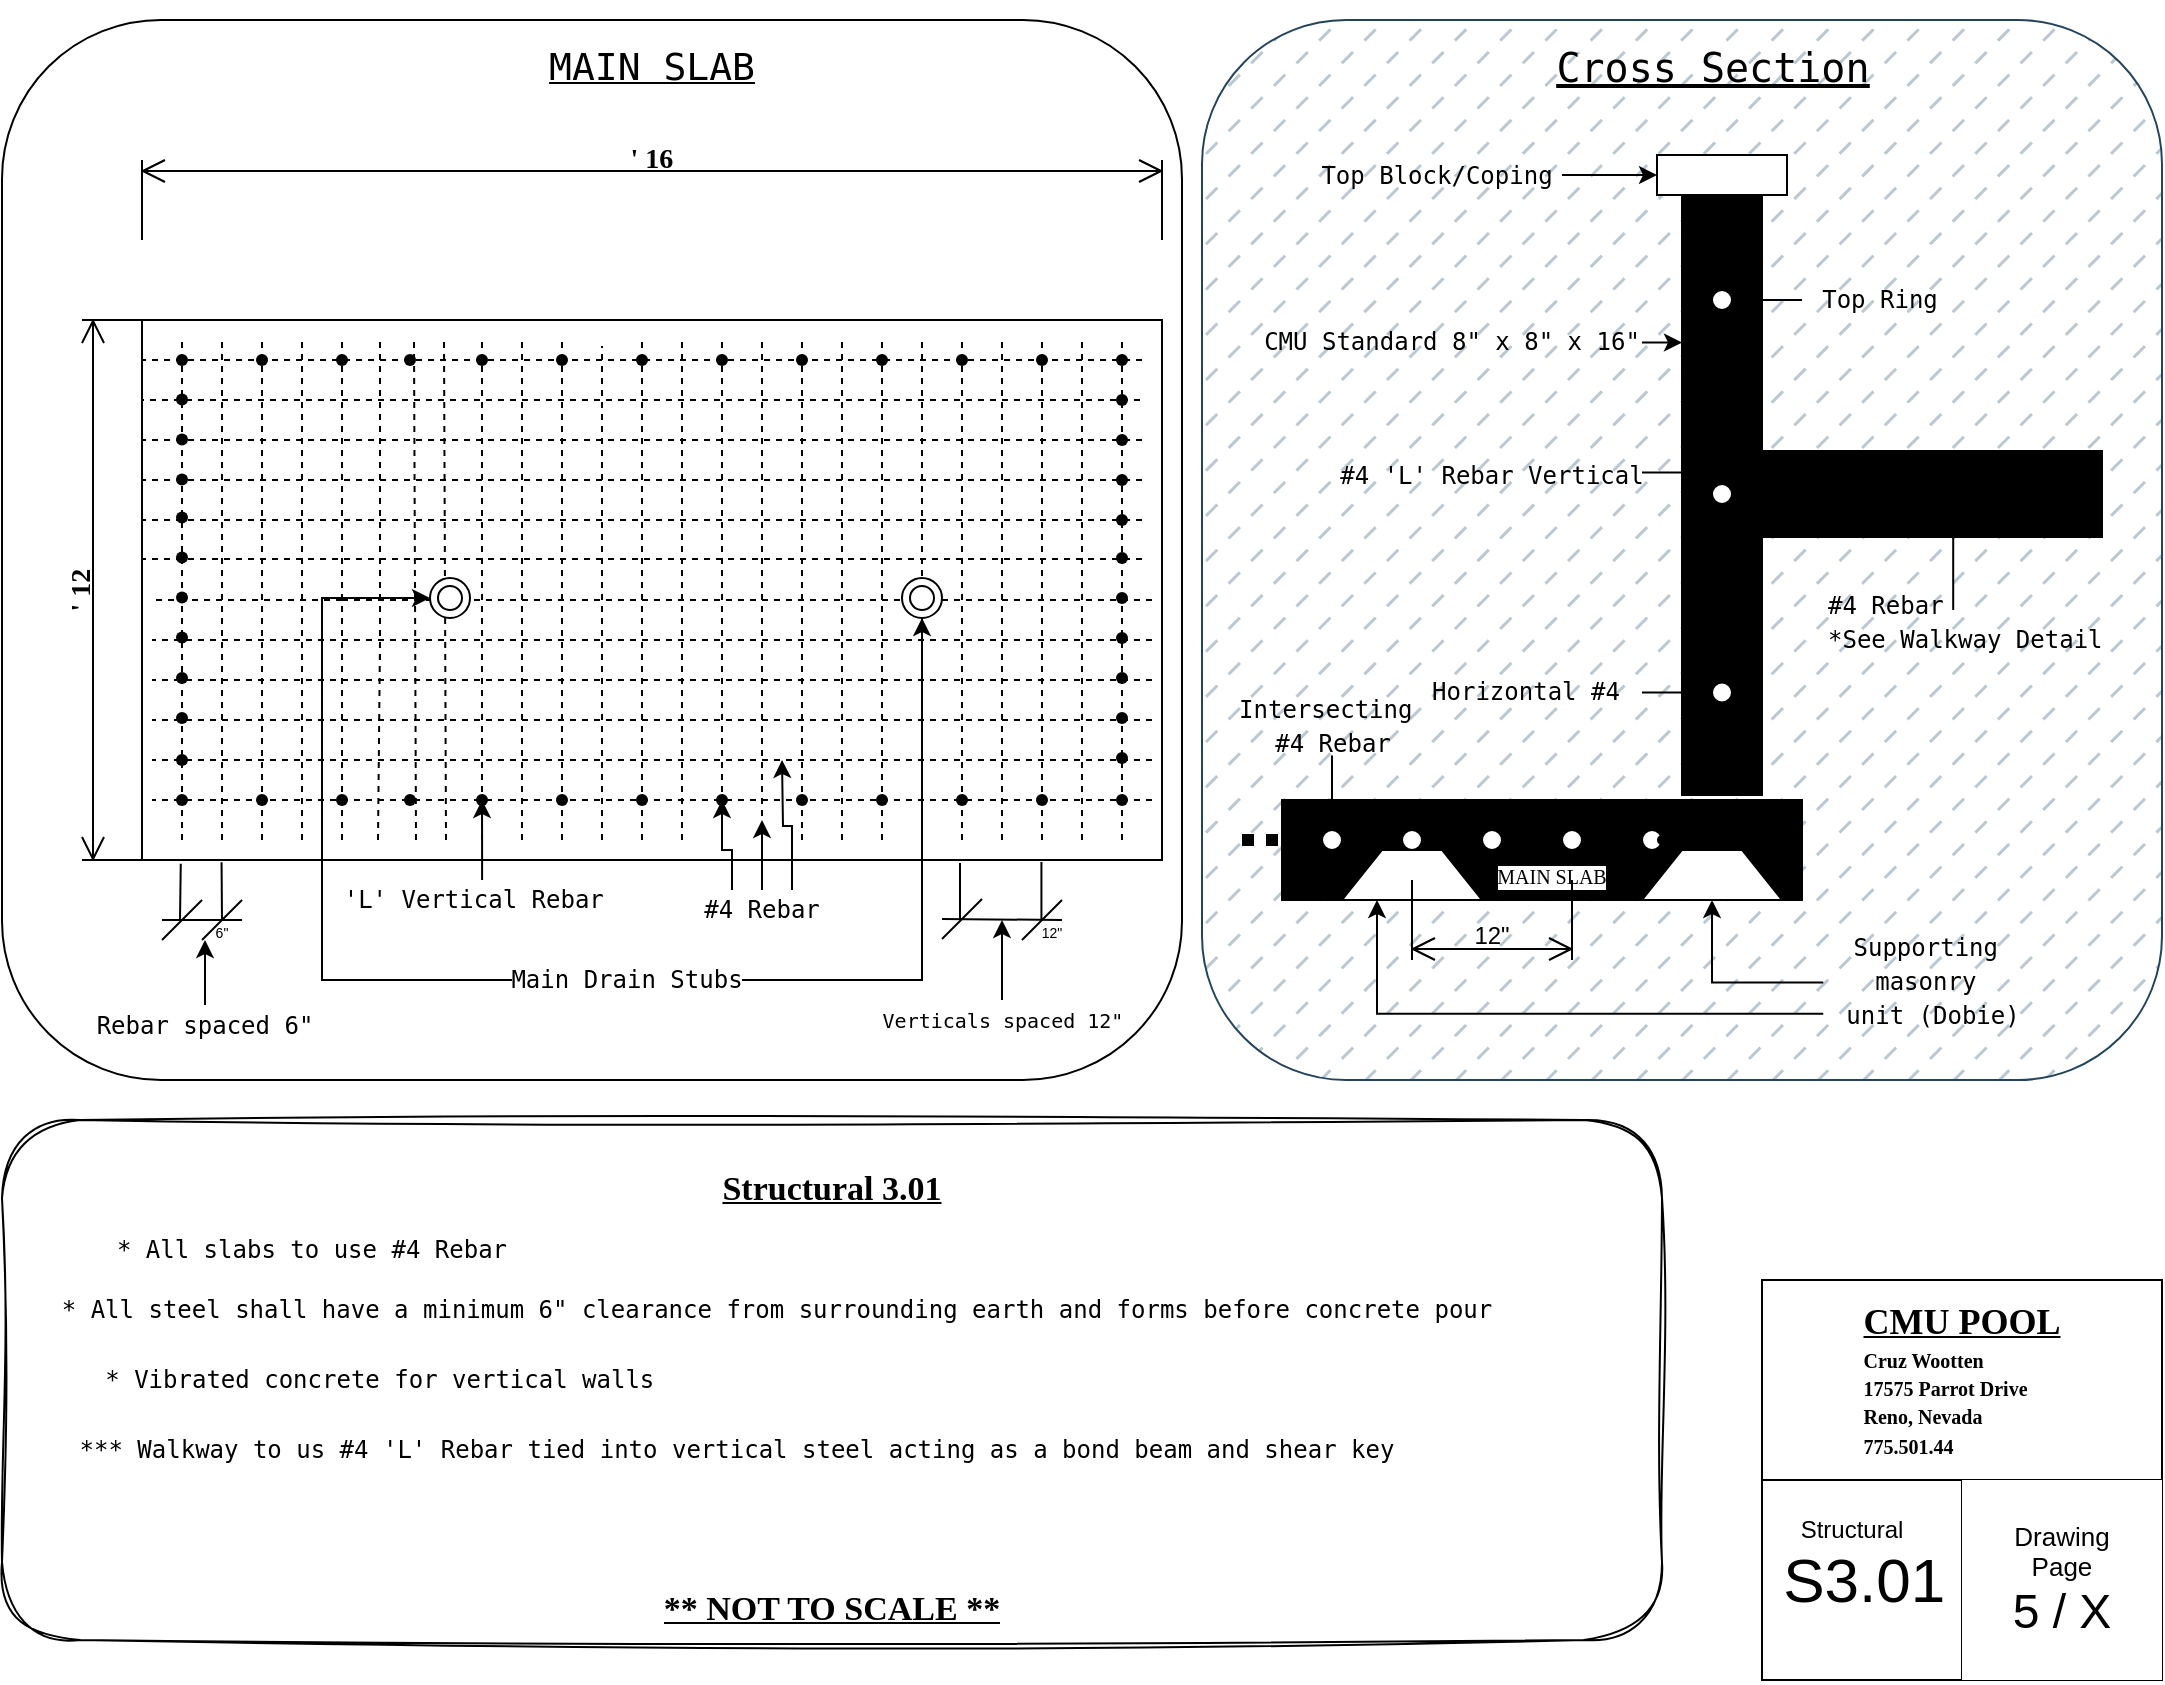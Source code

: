 <mxfile version="27.1.6">
  <diagram name="Page-1" id="yAkueWH8tclE_65RSBvn">
    <mxGraphModel dx="1505" dy="587" grid="1" gridSize="10" guides="1" tooltips="1" connect="1" arrows="1" fold="1" page="1" pageScale="1" pageWidth="1100" pageHeight="850" math="0" shadow="0">
      <root>
        <mxCell id="0" />
        <mxCell id="1" parent="0" />
        <mxCell id="US-OKdlzFDQY7FfolMQk-1" value="" style="rounded=1;whiteSpace=wrap;html=1;movable=1;resizable=1;rotatable=1;deletable=1;editable=1;locked=0;connectable=1;fillStyle=dashed;fillColor=#bac8d3;strokeColor=#23445d;" parent="1" vertex="1">
          <mxGeometry x="610" y="10" width="480" height="530" as="geometry" />
        </mxCell>
        <mxCell id="GztURZSVZ-j2a2Ba5-2v-1" value="" style="rounded=1;whiteSpace=wrap;html=1;movable=1;resizable=1;rotatable=1;deletable=1;editable=1;locked=0;connectable=1;" parent="1" vertex="1">
          <mxGeometry x="10" y="10" width="590" height="530" as="geometry" />
        </mxCell>
        <mxCell id="uHRIR_JINjC9fajswvWd-5" value="" style="rounded=1;whiteSpace=wrap;html=1;sketch=1;curveFitting=1;jiggle=2;" parent="1" vertex="1">
          <mxGeometry x="10" y="560" width="830" height="260" as="geometry" />
        </mxCell>
        <mxCell id="sH69yQ1ZhXcAEsHfrU8D-1" value="" style="rounded=0;whiteSpace=wrap;html=1;movable=1;resizable=1;rotatable=1;deletable=1;editable=1;locked=0;connectable=1;" parent="1" vertex="1">
          <mxGeometry x="80" y="160" width="510" height="270" as="geometry" />
        </mxCell>
        <mxCell id="mBHjW366EDlgSjZvG0Kb-1" value="&lt;div&gt;&lt;font face=&quot;Lucida Console&quot;&gt;Structural 3.01&lt;/font&gt;&lt;/div&gt;" style="text;html=1;align=center;verticalAlign=middle;whiteSpace=wrap;rounded=0;fontStyle=5;fontSize=17;" parent="1" vertex="1">
          <mxGeometry x="260" y="560" width="330" height="70" as="geometry" />
        </mxCell>
        <mxCell id="uHRIR_JINjC9fajswvWd-6" value="&lt;pre&gt;&lt;font style=&quot;font-size: 19px;&quot;&gt;MAIN SLAB&lt;/font&gt;&lt;/pre&gt;" style="text;html=1;align=center;verticalAlign=middle;whiteSpace=wrap;rounded=0;fontStyle=4" parent="1" vertex="1">
          <mxGeometry x="290" y="10" width="90" height="45" as="geometry" />
        </mxCell>
        <mxCell id="uHRIR_JINjC9fajswvWd-14" value="&lt;pre&gt;&lt;b style=&quot;&quot;&gt;&lt;u style=&quot;&quot;&gt;&lt;font face=&quot;Lucida Console&quot; style=&quot;font-size: 17px;&quot;&gt;** NOT TO SCALE **&lt;/font&gt;&lt;/u&gt;&lt;/b&gt;&lt;/pre&gt;" style="text;strokeColor=none;fillColor=none;align=center;verticalAlign=middle;spacingLeft=4;spacingRight=4;overflow=hidden;points=[[0,0.5],[1,0.5]];portConstraint=eastwest;rotatable=0;whiteSpace=wrap;html=1;" parent="1" vertex="1">
          <mxGeometry x="285" y="780" width="280" height="40" as="geometry" />
        </mxCell>
        <mxCell id="vKAQ_r-t-Htgs6Gfas-m-2" value="&lt;u&gt;&lt;font face=&quot;Lucida Console&quot; style=&quot;font-size: 18px;&quot;&gt;CMU POOL&lt;/font&gt;&lt;/u&gt;&lt;div style=&quot;text-align: left;&quot;&gt;&lt;span style=&quot;font-size: 10px;&quot;&gt;&lt;font face=&quot;Lucida Console&quot;&gt;Cruz Wootten&lt;/font&gt;&lt;/span&gt;&lt;/div&gt;&lt;div style=&quot;text-align: left;&quot;&gt;&lt;font face=&quot;Lucida Console&quot;&gt;&lt;span style=&quot;font-size: 10px; background-color: transparent; color: light-dark(rgb(0, 0, 0), rgb(255, 255, 255));&quot;&gt;17575 Parrot Drive&amp;nbsp;&lt;/span&gt;&lt;br&gt;&lt;span style=&quot;font-size: 10px; background-color: transparent; color: light-dark(rgb(0, 0, 0), rgb(255, 255, 255));&quot;&gt;Reno, Nevada&lt;/span&gt;&lt;/font&gt;&lt;/div&gt;&lt;div style=&quot;text-align: left;&quot;&gt;&lt;span style=&quot;background-color: transparent; color: light-dark(rgb(0, 0, 0), rgb(255, 255, 255)); font-size: 10px;&quot;&gt;&lt;font face=&quot;Lucida Console&quot;&gt;775.501.44&lt;/font&gt;&lt;/span&gt;&lt;/div&gt;" style="swimlane;whiteSpace=wrap;html=1;startSize=100;align=center;" parent="1" vertex="1">
          <mxGeometry x="890" y="640" width="200" height="200" as="geometry" />
        </mxCell>
        <mxCell id="vKAQ_r-t-Htgs6Gfas-m-3" value="&lt;font style=&quot;font-size: 31px;&quot;&gt;&amp;nbsp;S3.01&lt;/font&gt;" style="text;html=1;align=left;verticalAlign=middle;whiteSpace=wrap;rounded=0;" parent="vKAQ_r-t-Htgs6Gfas-m-2" vertex="1">
          <mxGeometry y="100" width="200" height="100" as="geometry" />
        </mxCell>
        <mxCell id="vKAQ_r-t-Htgs6Gfas-m-4" value="Structural" style="text;html=1;align=center;verticalAlign=middle;whiteSpace=wrap;rounded=0;" parent="vKAQ_r-t-Htgs6Gfas-m-2" vertex="1">
          <mxGeometry x="10" y="110" width="70" height="30" as="geometry" />
        </mxCell>
        <mxCell id="vKAQ_r-t-Htgs6Gfas-m-5" value="" style="endArrow=none;html=1;rounded=0;exitX=0.5;exitY=1;exitDx=0;exitDy=0;" parent="vKAQ_r-t-Htgs6Gfas-m-2" source="vKAQ_r-t-Htgs6Gfas-m-3" edge="1">
          <mxGeometry width="50" height="50" relative="1" as="geometry">
            <mxPoint x="50" y="150" as="sourcePoint" />
            <mxPoint x="100" y="100" as="targetPoint" />
          </mxGeometry>
        </mxCell>
        <mxCell id="vKAQ_r-t-Htgs6Gfas-m-6" value="&lt;div&gt;&lt;font style=&quot;font-size: 13px;&quot;&gt;Drawing&lt;/font&gt;&lt;/div&gt;&lt;div&gt;&lt;font style=&quot;font-size: 13px;&quot;&gt;Page&lt;/font&gt;&lt;/div&gt;&lt;div&gt;&lt;span style=&quot;font-size: 24px; background-color: transparent; color: light-dark(rgb(0, 0, 0), rgb(255, 255, 255));&quot;&gt;5 / X&lt;/span&gt;&lt;/div&gt;" style="text;html=1;align=center;verticalAlign=middle;whiteSpace=wrap;rounded=0;fillColor=default;" parent="1" vertex="1">
          <mxGeometry x="990" y="740" width="100" height="100" as="geometry" />
        </mxCell>
        <mxCell id="vKAQ_r-t-Htgs6Gfas-m-18" value="&lt;pre&gt;* All slabs to use #4 Rebar&lt;/pre&gt;" style="text;html=1;align=center;verticalAlign=middle;whiteSpace=wrap;rounded=0;strokeColor=none;" parent="1" vertex="1">
          <mxGeometry x="45" y="610" width="240" height="30" as="geometry" />
        </mxCell>
        <mxCell id="LL6v63Wx8klDNPUl_Ktk-3" value="" style="endArrow=none;dashed=1;html=1;rounded=0;movable=0;resizable=0;rotatable=0;deletable=0;editable=0;locked=1;connectable=0;" parent="1" edge="1">
          <mxGeometry width="50" height="50" relative="1" as="geometry">
            <mxPoint x="100" y="420" as="sourcePoint" />
            <mxPoint x="100" y="170" as="targetPoint" />
          </mxGeometry>
        </mxCell>
        <mxCell id="LL6v63Wx8klDNPUl_Ktk-4" value="" style="endArrow=none;dashed=1;html=1;rounded=0;movable=0;resizable=0;rotatable=0;deletable=0;editable=0;locked=1;connectable=0;" parent="1" edge="1">
          <mxGeometry width="50" height="50" relative="1" as="geometry">
            <mxPoint x="120" y="420" as="sourcePoint" />
            <mxPoint x="120" y="170" as="targetPoint" />
          </mxGeometry>
        </mxCell>
        <mxCell id="LL6v63Wx8klDNPUl_Ktk-5" value="" style="endArrow=none;dashed=1;html=1;rounded=0;movable=0;resizable=0;rotatable=0;deletable=0;editable=0;locked=1;connectable=0;" parent="1" edge="1">
          <mxGeometry width="50" height="50" relative="1" as="geometry">
            <mxPoint x="180" y="420" as="sourcePoint" />
            <mxPoint x="180" y="170" as="targetPoint" />
          </mxGeometry>
        </mxCell>
        <mxCell id="LL6v63Wx8klDNPUl_Ktk-6" value="" style="endArrow=none;dashed=1;html=1;rounded=0;movable=0;resizable=0;rotatable=0;deletable=0;editable=0;locked=1;connectable=0;" parent="1" edge="1">
          <mxGeometry width="50" height="50" relative="1" as="geometry">
            <mxPoint x="160" y="420" as="sourcePoint" />
            <mxPoint x="160" y="170" as="targetPoint" />
          </mxGeometry>
        </mxCell>
        <mxCell id="LL6v63Wx8klDNPUl_Ktk-7" value="" style="endArrow=none;dashed=1;html=1;rounded=0;movable=0;resizable=0;rotatable=0;deletable=0;editable=0;locked=1;connectable=0;" parent="1" edge="1">
          <mxGeometry width="50" height="50" relative="1" as="geometry">
            <mxPoint x="140" y="420" as="sourcePoint" />
            <mxPoint x="140" y="170" as="targetPoint" />
          </mxGeometry>
        </mxCell>
        <mxCell id="LL6v63Wx8klDNPUl_Ktk-8" value="" style="endArrow=none;dashed=1;html=1;rounded=0;movable=0;resizable=0;rotatable=0;deletable=0;editable=0;locked=1;connectable=0;" parent="1" edge="1">
          <mxGeometry width="50" height="50" relative="1" as="geometry">
            <mxPoint x="232" y="420" as="sourcePoint" />
            <mxPoint x="231" y="170" as="targetPoint" />
          </mxGeometry>
        </mxCell>
        <mxCell id="LL6v63Wx8klDNPUl_Ktk-9" value="" style="endArrow=none;dashed=1;html=1;rounded=0;movable=1;spacingLeft=0;sourcePerimeterSpacing=-8;resizable=1;rotatable=1;deletable=1;editable=1;locked=0;connectable=1;" parent="1" edge="1">
          <mxGeometry width="50" height="50" relative="1" as="geometry">
            <mxPoint x="217" y="420" as="sourcePoint" />
            <mxPoint x="216" y="170" as="targetPoint" />
          </mxGeometry>
        </mxCell>
        <mxCell id="LL6v63Wx8klDNPUl_Ktk-10" value="" style="endArrow=none;dashed=1;html=1;rounded=0;movable=0;resizable=0;rotatable=0;deletable=0;editable=0;locked=1;connectable=0;" parent="1" edge="1">
          <mxGeometry width="50" height="50" relative="1" as="geometry">
            <mxPoint x="199" y="330" as="sourcePoint" />
            <mxPoint x="199" y="170" as="targetPoint" />
          </mxGeometry>
        </mxCell>
        <mxCell id="LL6v63Wx8klDNPUl_Ktk-11" value="" style="endArrow=none;dashed=1;html=1;rounded=0;movable=0;resizable=0;rotatable=0;deletable=0;editable=0;locked=1;connectable=0;" parent="1" edge="1">
          <mxGeometry width="50" height="50" relative="1" as="geometry">
            <mxPoint x="290" y="420" as="sourcePoint" />
            <mxPoint x="290" y="170" as="targetPoint" />
          </mxGeometry>
        </mxCell>
        <mxCell id="LL6v63Wx8klDNPUl_Ktk-12" value="" style="endArrow=none;dashed=1;html=1;rounded=0;movable=0;resizable=0;rotatable=0;deletable=0;editable=0;locked=1;connectable=0;" parent="1" edge="1">
          <mxGeometry width="50" height="50" relative="1" as="geometry">
            <mxPoint x="270" y="420" as="sourcePoint" />
            <mxPoint x="270" y="170" as="targetPoint" />
          </mxGeometry>
        </mxCell>
        <mxCell id="LL6v63Wx8klDNPUl_Ktk-13" value="" style="endArrow=none;dashed=1;html=1;rounded=0;movable=0;resizable=0;rotatable=0;deletable=0;editable=0;locked=1;connectable=0;" parent="1" edge="1">
          <mxGeometry width="50" height="50" relative="1" as="geometry">
            <mxPoint x="250" y="420" as="sourcePoint" />
            <mxPoint x="250" y="170" as="targetPoint" />
          </mxGeometry>
        </mxCell>
        <mxCell id="LL6v63Wx8klDNPUl_Ktk-14" value="" style="endArrow=none;dashed=1;html=1;rounded=0;movable=0;resizable=0;rotatable=0;deletable=0;editable=0;locked=1;connectable=0;" parent="1" edge="1">
          <mxGeometry width="50" height="50" relative="1" as="geometry">
            <mxPoint x="350" y="420" as="sourcePoint" />
            <mxPoint x="350" y="170" as="targetPoint" />
          </mxGeometry>
        </mxCell>
        <mxCell id="LL6v63Wx8klDNPUl_Ktk-15" value="" style="endArrow=none;dashed=1;html=1;rounded=0;movable=0;resizable=0;rotatable=0;deletable=0;editable=0;locked=1;connectable=0;" parent="1" edge="1">
          <mxGeometry width="50" height="50" relative="1" as="geometry">
            <mxPoint x="330" y="420" as="sourcePoint" />
            <mxPoint x="330" y="170" as="targetPoint" />
          </mxGeometry>
        </mxCell>
        <mxCell id="LL6v63Wx8klDNPUl_Ktk-16" value="" style="endArrow=none;dashed=1;html=1;rounded=0;movable=0;sourcePerimeterSpacing=10;targetPerimeterSpacing=4;resizable=0;rotatable=0;deletable=0;editable=0;locked=1;connectable=0;" parent="1" edge="1">
          <mxGeometry width="50" height="50" relative="1" as="geometry">
            <mxPoint x="310" y="420" as="sourcePoint" />
            <mxPoint x="310" y="173" as="targetPoint" />
          </mxGeometry>
        </mxCell>
        <mxCell id="LL6v63Wx8klDNPUl_Ktk-17" value="" style="endArrow=none;dashed=1;html=1;rounded=0;movable=0;resizable=0;rotatable=0;deletable=0;editable=0;locked=1;connectable=0;" parent="1" edge="1">
          <mxGeometry width="50" height="50" relative="1" as="geometry">
            <mxPoint x="410" y="420" as="sourcePoint" />
            <mxPoint x="410" y="170" as="targetPoint" />
          </mxGeometry>
        </mxCell>
        <mxCell id="LL6v63Wx8klDNPUl_Ktk-18" value="" style="endArrow=none;dashed=1;html=1;rounded=0;movable=0;resizable=0;rotatable=0;deletable=0;editable=0;locked=1;connectable=0;" parent="1" edge="1">
          <mxGeometry width="50" height="50" relative="1" as="geometry">
            <mxPoint x="390" y="420" as="sourcePoint" />
            <mxPoint x="390" y="170" as="targetPoint" />
          </mxGeometry>
        </mxCell>
        <mxCell id="LL6v63Wx8klDNPUl_Ktk-19" value="" style="endArrow=none;dashed=1;html=1;rounded=0;movable=0;resizable=0;rotatable=0;deletable=0;editable=0;locked=1;connectable=0;" parent="1" edge="1">
          <mxGeometry width="50" height="50" relative="1" as="geometry">
            <mxPoint x="370" y="420" as="sourcePoint" />
            <mxPoint x="370" y="170" as="targetPoint" />
          </mxGeometry>
        </mxCell>
        <mxCell id="LL6v63Wx8klDNPUl_Ktk-20" value="" style="endArrow=none;dashed=1;html=1;rounded=0;movable=0;resizable=0;rotatable=0;deletable=0;editable=0;locked=1;connectable=0;" parent="1" edge="1">
          <mxGeometry width="50" height="50" relative="1" as="geometry">
            <mxPoint x="470" y="420" as="sourcePoint" />
            <mxPoint x="470" y="170" as="targetPoint" />
          </mxGeometry>
        </mxCell>
        <mxCell id="LL6v63Wx8klDNPUl_Ktk-21" value="" style="endArrow=none;dashed=1;html=1;rounded=0;movable=0;resizable=0;rotatable=0;deletable=0;editable=0;locked=1;connectable=0;" parent="1" edge="1">
          <mxGeometry width="50" height="50" relative="1" as="geometry">
            <mxPoint x="450" y="420" as="sourcePoint" />
            <mxPoint x="450" y="170" as="targetPoint" />
          </mxGeometry>
        </mxCell>
        <mxCell id="LL6v63Wx8klDNPUl_Ktk-22" value="" style="endArrow=none;dashed=1;html=1;rounded=0;movable=0;resizable=0;rotatable=0;deletable=0;editable=0;locked=1;connectable=0;" parent="1" edge="1">
          <mxGeometry width="50" height="50" relative="1" as="geometry">
            <mxPoint x="430" y="420" as="sourcePoint" />
            <mxPoint x="430" y="170" as="targetPoint" />
          </mxGeometry>
        </mxCell>
        <mxCell id="LL6v63Wx8klDNPUl_Ktk-23" value="" style="endArrow=none;dashed=1;html=1;rounded=0;movable=0;resizable=0;rotatable=0;deletable=0;editable=0;locked=1;connectable=0;" parent="1" edge="1">
          <mxGeometry width="50" height="50" relative="1" as="geometry">
            <mxPoint x="530" y="420" as="sourcePoint" />
            <mxPoint x="530" y="170" as="targetPoint" />
          </mxGeometry>
        </mxCell>
        <mxCell id="LL6v63Wx8klDNPUl_Ktk-24" value="" style="endArrow=none;dashed=1;html=1;rounded=0;movable=0;resizable=0;rotatable=0;deletable=0;editable=0;locked=1;connectable=0;" parent="1" edge="1">
          <mxGeometry width="50" height="50" relative="1" as="geometry">
            <mxPoint x="510" y="420" as="sourcePoint" />
            <mxPoint x="510" y="170" as="targetPoint" />
          </mxGeometry>
        </mxCell>
        <mxCell id="LL6v63Wx8klDNPUl_Ktk-25" value="" style="endArrow=none;dashed=1;html=1;rounded=0;movable=0;resizable=0;rotatable=0;deletable=0;editable=0;locked=1;connectable=0;" parent="1" edge="1">
          <mxGeometry width="50" height="50" relative="1" as="geometry">
            <mxPoint x="490" y="420" as="sourcePoint" />
            <mxPoint x="490" y="170" as="targetPoint" />
          </mxGeometry>
        </mxCell>
        <mxCell id="LL6v63Wx8klDNPUl_Ktk-27" value="" style="endArrow=none;dashed=1;html=1;rounded=0;movable=0;resizable=0;rotatable=0;deletable=0;editable=0;locked=1;connectable=0;" parent="1" edge="1">
          <mxGeometry width="50" height="50" relative="1" as="geometry">
            <mxPoint x="570" y="420" as="sourcePoint" />
            <mxPoint x="570" y="170" as="targetPoint" />
          </mxGeometry>
        </mxCell>
        <mxCell id="LL6v63Wx8klDNPUl_Ktk-28" value="" style="endArrow=none;dashed=1;html=1;rounded=0;movable=0;resizable=0;rotatable=0;deletable=0;editable=0;locked=1;connectable=0;" parent="1" edge="1">
          <mxGeometry width="50" height="50" relative="1" as="geometry">
            <mxPoint x="550" y="420" as="sourcePoint" />
            <mxPoint x="550" y="170" as="targetPoint" />
          </mxGeometry>
        </mxCell>
        <mxCell id="LL6v63Wx8klDNPUl_Ktk-29" value="" style="endArrow=none;dashed=1;html=1;rounded=0;movable=0;resizable=0;rotatable=0;deletable=0;editable=0;locked=1;connectable=0;" parent="1" edge="1">
          <mxGeometry width="50" height="50" relative="1" as="geometry">
            <mxPoint x="585" y="400" as="sourcePoint" />
            <mxPoint x="85" y="400" as="targetPoint" />
          </mxGeometry>
        </mxCell>
        <mxCell id="LL6v63Wx8klDNPUl_Ktk-31" value="" style="endArrow=none;dashed=1;html=1;rounded=0;movable=0;resizable=0;rotatable=0;deletable=0;editable=0;locked=1;connectable=0;" parent="1" edge="1">
          <mxGeometry width="50" height="50" relative="1" as="geometry">
            <mxPoint x="585" y="380" as="sourcePoint" />
            <mxPoint x="85" y="380" as="targetPoint" />
          </mxGeometry>
        </mxCell>
        <mxCell id="LL6v63Wx8klDNPUl_Ktk-32" value="" style="endArrow=none;dashed=1;html=1;rounded=0;movable=0;resizable=0;rotatable=0;deletable=0;editable=0;locked=1;connectable=0;" parent="1" edge="1">
          <mxGeometry width="50" height="50" relative="1" as="geometry">
            <mxPoint x="585" y="360" as="sourcePoint" />
            <mxPoint x="85" y="360" as="targetPoint" />
          </mxGeometry>
        </mxCell>
        <mxCell id="LL6v63Wx8klDNPUl_Ktk-33" value="" style="endArrow=none;dashed=1;html=1;rounded=0;movable=0;resizable=0;rotatable=0;deletable=0;editable=0;locked=1;connectable=0;" parent="1" edge="1">
          <mxGeometry width="50" height="50" relative="1" as="geometry">
            <mxPoint x="585" y="340" as="sourcePoint" />
            <mxPoint x="85" y="340" as="targetPoint" />
          </mxGeometry>
        </mxCell>
        <mxCell id="LL6v63Wx8klDNPUl_Ktk-34" value="" style="endArrow=none;dashed=1;html=1;rounded=0;movable=0;resizable=0;rotatable=0;deletable=0;editable=0;locked=1;connectable=0;" parent="1" edge="1">
          <mxGeometry width="50" height="50" relative="1" as="geometry">
            <mxPoint x="585" y="320" as="sourcePoint" />
            <mxPoint x="85" y="320" as="targetPoint" />
          </mxGeometry>
        </mxCell>
        <mxCell id="LL6v63Wx8klDNPUl_Ktk-35" value="" style="endArrow=none;dashed=1;html=1;rounded=0;movable=0;resizable=0;rotatable=0;deletable=0;editable=0;locked=1;connectable=0;" parent="1" edge="1">
          <mxGeometry width="50" height="50" relative="1" as="geometry">
            <mxPoint x="180" y="300" as="sourcePoint" />
            <mxPoint x="85" y="300" as="targetPoint" />
          </mxGeometry>
        </mxCell>
        <mxCell id="LL6v63Wx8klDNPUl_Ktk-36" value="" style="endArrow=none;dashed=1;html=1;rounded=0;movable=0;resizable=0;rotatable=0;deletable=0;editable=0;locked=1;connectable=0;" parent="1" edge="1">
          <mxGeometry width="50" height="50" relative="1" as="geometry">
            <mxPoint x="580" y="279.5" as="sourcePoint" />
            <mxPoint x="80" y="279.5" as="targetPoint" />
          </mxGeometry>
        </mxCell>
        <mxCell id="LL6v63Wx8klDNPUl_Ktk-37" value="" style="endArrow=none;dashed=1;html=1;rounded=0;movable=1;resizable=1;rotatable=1;deletable=1;editable=1;locked=0;connectable=1;" parent="1" edge="1">
          <mxGeometry width="50" height="50" relative="1" as="geometry">
            <mxPoint x="580" y="260" as="sourcePoint" />
            <mxPoint x="80" y="260" as="targetPoint" />
          </mxGeometry>
        </mxCell>
        <mxCell id="LL6v63Wx8klDNPUl_Ktk-38" value="" style="endArrow=none;dashed=1;html=1;rounded=0;movable=0;resizable=0;rotatable=0;deletable=0;editable=0;locked=1;connectable=0;" parent="1" edge="1">
          <mxGeometry width="50" height="50" relative="1" as="geometry">
            <mxPoint x="580" y="240" as="sourcePoint" />
            <mxPoint x="80" y="240" as="targetPoint" />
          </mxGeometry>
        </mxCell>
        <mxCell id="LL6v63Wx8klDNPUl_Ktk-39" value="" style="endArrow=none;dashed=1;html=1;rounded=0;movable=0;resizable=0;rotatable=0;deletable=0;editable=0;locked=1;connectable=0;" parent="1" edge="1">
          <mxGeometry width="50" height="50" relative="1" as="geometry">
            <mxPoint x="580" y="220" as="sourcePoint" />
            <mxPoint x="80" y="220" as="targetPoint" />
          </mxGeometry>
        </mxCell>
        <mxCell id="LL6v63Wx8klDNPUl_Ktk-40" value="" style="endArrow=none;dashed=1;html=1;rounded=0;movable=1;resizable=1;rotatable=1;deletable=1;editable=1;locked=0;connectable=1;" parent="1" edge="1">
          <mxGeometry width="50" height="50" relative="1" as="geometry">
            <mxPoint x="579" y="200" as="sourcePoint" />
            <mxPoint x="80" y="200" as="targetPoint" />
          </mxGeometry>
        </mxCell>
        <mxCell id="LL6v63Wx8klDNPUl_Ktk-41" value="" style="endArrow=none;dashed=1;html=1;rounded=0;movable=0;resizable=0;rotatable=0;deletable=0;editable=0;locked=1;connectable=0;" parent="1" edge="1">
          <mxGeometry width="50" height="50" relative="1" as="geometry">
            <mxPoint x="580" y="180" as="sourcePoint" />
            <mxPoint x="80" y="180" as="targetPoint" />
          </mxGeometry>
        </mxCell>
        <mxCell id="LL6v63Wx8klDNPUl_Ktk-43" value="" style="endArrow=none;dashed=1;html=1;rounded=0;movable=0;resizable=0;rotatable=0;deletable=0;editable=0;locked=1;connectable=0;" parent="1" edge="1">
          <mxGeometry width="50" height="50" relative="1" as="geometry">
            <mxPoint x="198" y="420" as="sourcePoint" />
            <mxPoint x="199" y="320" as="targetPoint" />
          </mxGeometry>
        </mxCell>
        <mxCell id="LL6v63Wx8klDNPUl_Ktk-44" value="" style="endArrow=none;dashed=1;html=1;rounded=0;movable=0;resizable=0;rotatable=0;deletable=0;editable=0;locked=1;connectable=0;" parent="1" edge="1">
          <mxGeometry width="50" height="50" relative="1" as="geometry">
            <mxPoint x="585" y="300" as="sourcePoint" />
            <mxPoint x="180" y="300" as="targetPoint" />
          </mxGeometry>
        </mxCell>
        <mxCell id="LL6v63Wx8klDNPUl_Ktk-46" value="" style="rounded=0;whiteSpace=wrap;html=1;movable=1;resizable=1;rotatable=1;deletable=1;editable=1;locked=0;connectable=1;fillStyle=cross-hatch;strokeColor=default;align=center;verticalAlign=middle;fontFamily=Helvetica;fontSize=12;fontColor=default;fillColor=light-dark(#FFFFFF,#AEAEAE);" parent="1" vertex="1">
          <mxGeometry x="850" y="97.5" width="40" height="50" as="geometry" />
        </mxCell>
        <mxCell id="LL6v63Wx8klDNPUl_Ktk-47" value="" style="rounded=0;whiteSpace=wrap;html=1;movable=1;resizable=1;rotatable=1;deletable=1;editable=1;locked=0;connectable=1;fillStyle=cross-hatch;strokeColor=default;align=center;verticalAlign=middle;fontFamily=Helvetica;fontSize=12;fontColor=default;fillColor=light-dark(#FFFFFF,#AEAEAE);" parent="1" vertex="1">
          <mxGeometry x="850" y="147.5" width="40" height="50" as="geometry" />
        </mxCell>
        <mxCell id="LL6v63Wx8klDNPUl_Ktk-48" value="" style="rounded=0;whiteSpace=wrap;html=1;movable=1;resizable=1;rotatable=1;deletable=1;editable=1;locked=0;connectable=1;fillStyle=cross-hatch;strokeColor=default;align=center;verticalAlign=middle;fontFamily=Helvetica;fontSize=12;fontColor=default;fillColor=light-dark(#FFFFFF,#AEAEAE);" parent="1" vertex="1">
          <mxGeometry x="850" y="197.5" width="40" height="50" as="geometry" />
        </mxCell>
        <mxCell id="LL6v63Wx8klDNPUl_Ktk-49" value="" style="rounded=0;whiteSpace=wrap;html=1;movable=1;resizable=1;rotatable=1;deletable=1;editable=1;locked=0;connectable=1;fillStyle=cross-hatch;strokeColor=default;align=center;verticalAlign=middle;fontFamily=Helvetica;fontSize=12;fontColor=default;fillColor=light-dark(#FFFFFF,#AEAEAE);" parent="1" vertex="1">
          <mxGeometry x="850" y="247.5" width="40" height="50" as="geometry" />
        </mxCell>
        <mxCell id="LL6v63Wx8klDNPUl_Ktk-50" value="" style="rounded=0;whiteSpace=wrap;html=1;movable=1;resizable=1;rotatable=1;deletable=1;editable=1;locked=0;connectable=1;fillStyle=cross-hatch;strokeColor=default;align=center;verticalAlign=middle;fontFamily=Helvetica;fontSize=12;fontColor=default;fillColor=light-dark(#FFFFFF,#AEAEAE);" parent="1" vertex="1">
          <mxGeometry x="850" y="297.5" width="40" height="50" as="geometry" />
        </mxCell>
        <mxCell id="LL6v63Wx8klDNPUl_Ktk-51" value="" style="rounded=0;whiteSpace=wrap;html=1;movable=1;resizable=1;rotatable=1;deletable=1;editable=1;locked=0;connectable=1;fillStyle=cross-hatch;fillColor=light-dark(#FFFFFF,#AEAEAE);" parent="1" vertex="1">
          <mxGeometry x="850" y="347.5" width="40" height="50" as="geometry" />
        </mxCell>
        <mxCell id="LL6v63Wx8klDNPUl_Ktk-52" value="" style="rounded=0;whiteSpace=wrap;html=1;" parent="1" vertex="1">
          <mxGeometry x="837.5" y="77.5" width="65" height="20" as="geometry" />
        </mxCell>
        <mxCell id="LL6v63Wx8klDNPUl_Ktk-53" value="" style="rounded=0;whiteSpace=wrap;html=1;movable=1;resizable=1;rotatable=1;deletable=1;editable=1;locked=0;connectable=1;fillStyle=hatch;fillColor=light-dark(#FFFFFF,#808080);" parent="1" vertex="1">
          <mxGeometry x="650" y="400" width="260" height="50" as="geometry" />
        </mxCell>
        <mxCell id="LL6v63Wx8klDNPUl_Ktk-54" value="&lt;div&gt;MAIN SLAB&lt;/div&gt;" style="text;html=1;align=center;verticalAlign=middle;whiteSpace=wrap;rounded=0;strokeColor=none;sketch=1;curveFitting=1;jiggle=2;fontSize=10;labelBackgroundColor=light-dark(#FFFFFF,#FFFFFF);fontColor=light-dark(#000000,#000099);fontFamily=Lucida Console;" parent="1" vertex="1">
          <mxGeometry x="750" y="430" width="70" height="15" as="geometry" />
        </mxCell>
        <mxCell id="LL6v63Wx8klDNPUl_Ktk-88" style="edgeStyle=orthogonalEdgeStyle;rounded=0;orthogonalLoop=1;jettySize=auto;html=1;" parent="1" source="LL6v63Wx8klDNPUl_Ktk-55" edge="1">
          <mxGeometry relative="1" as="geometry">
            <mxPoint x="850" y="170" as="targetPoint" />
          </mxGeometry>
        </mxCell>
        <mxCell id="LL6v63Wx8klDNPUl_Ktk-55" value="&lt;pre&gt;CMU Standard 8&quot; x 8&quot; x 16&quot;&lt;/pre&gt;" style="text;html=1;align=center;verticalAlign=middle;whiteSpace=wrap;rounded=0;strokeColor=none;" parent="1" vertex="1">
          <mxGeometry x="640" y="155" width="190" height="32.5" as="geometry" />
        </mxCell>
        <mxCell id="LL6v63Wx8klDNPUl_Ktk-63" style="edgeStyle=orthogonalEdgeStyle;rounded=0;orthogonalLoop=1;jettySize=auto;html=1;entryX=0;entryY=0.5;entryDx=0;entryDy=0;" parent="1" source="LL6v63Wx8klDNPUl_Ktk-61" target="LL6v63Wx8klDNPUl_Ktk-52" edge="1">
          <mxGeometry relative="1" as="geometry" />
        </mxCell>
        <mxCell id="LL6v63Wx8klDNPUl_Ktk-61" value="&lt;pre&gt;Top Block/Coping&lt;/pre&gt;" style="text;html=1;align=center;verticalAlign=middle;whiteSpace=wrap;rounded=0;strokeColor=none;" parent="1" vertex="1">
          <mxGeometry x="665" y="76.25" width="125" height="22.5" as="geometry" />
        </mxCell>
        <mxCell id="LL6v63Wx8klDNPUl_Ktk-64" value="" style="endArrow=none;dashed=1;html=1;dashPattern=1 3;strokeWidth=2;rounded=0;movable=1;resizable=1;rotatable=1;deletable=1;editable=1;locked=0;connectable=1;" parent="1" source="LL6v63Wx8klDNPUl_Ktk-81" edge="1">
          <mxGeometry width="50" height="50" relative="1" as="geometry">
            <mxPoint x="630" y="420" as="sourcePoint" />
            <mxPoint x="870" y="110" as="targetPoint" />
            <Array as="points" />
          </mxGeometry>
        </mxCell>
        <mxCell id="LL6v63Wx8klDNPUl_Ktk-67" value="" style="shape=trapezoid;perimeter=trapezoidPerimeter;whiteSpace=wrap;html=1;fixedSize=1;" parent="1" vertex="1">
          <mxGeometry x="830" y="425" width="70" height="25" as="geometry" />
        </mxCell>
        <mxCell id="LL6v63Wx8klDNPUl_Ktk-68" value="" style="shape=trapezoid;perimeter=trapezoidPerimeter;whiteSpace=wrap;html=1;fixedSize=1;" parent="1" vertex="1">
          <mxGeometry x="680" y="425" width="70" height="25" as="geometry" />
        </mxCell>
        <mxCell id="LL6v63Wx8klDNPUl_Ktk-70" value="" style="endArrow=none;dashed=1;html=1;dashPattern=1 1;strokeWidth=6;rounded=0;movable=1;resizable=1;rotatable=1;deletable=1;editable=1;locked=0;connectable=1;strokeColor=default;align=center;verticalAlign=middle;fontFamily=Helvetica;fontSize=11;fontColor=default;labelBackgroundColor=default;" parent="1" source="LL6v63Wx8klDNPUl_Ktk-71" target="LL6v63Wx8klDNPUl_Ktk-69" edge="1">
          <mxGeometry width="50" height="50" relative="1" as="geometry">
            <mxPoint x="630" y="420" as="sourcePoint" />
            <mxPoint x="870" y="110" as="targetPoint" />
            <Array as="points" />
          </mxGeometry>
        </mxCell>
        <mxCell id="LL6v63Wx8klDNPUl_Ktk-69" value="" style="ellipse;whiteSpace=wrap;html=1;aspect=fixed;" parent="1" vertex="1">
          <mxGeometry x="830" y="415" width="10" height="10" as="geometry" />
        </mxCell>
        <mxCell id="LL6v63Wx8klDNPUl_Ktk-72" value="" style="endArrow=none;dashed=1;html=1;dashPattern=1 1;strokeWidth=6;rounded=0;movable=1;resizable=1;rotatable=1;deletable=1;editable=1;locked=0;connectable=1;strokeColor=default;align=center;verticalAlign=middle;fontFamily=Helvetica;fontSize=11;fontColor=default;labelBackgroundColor=default;" parent="1" source="LL6v63Wx8klDNPUl_Ktk-73" target="LL6v63Wx8klDNPUl_Ktk-71" edge="1">
          <mxGeometry width="50" height="50" relative="1" as="geometry">
            <mxPoint x="630" y="420" as="sourcePoint" />
            <mxPoint x="830" y="420" as="targetPoint" />
            <Array as="points" />
          </mxGeometry>
        </mxCell>
        <mxCell id="LL6v63Wx8klDNPUl_Ktk-71" value="" style="ellipse;whiteSpace=wrap;html=1;aspect=fixed;" parent="1" vertex="1">
          <mxGeometry x="790" y="415" width="10" height="10" as="geometry" />
        </mxCell>
        <mxCell id="LL6v63Wx8klDNPUl_Ktk-74" value="" style="endArrow=none;dashed=1;html=1;dashPattern=1 1;strokeWidth=6;rounded=0;movable=1;resizable=1;rotatable=1;deletable=1;editable=1;locked=0;connectable=1;" parent="1" source="LL6v63Wx8klDNPUl_Ktk-75" target="LL6v63Wx8klDNPUl_Ktk-73" edge="1">
          <mxGeometry width="50" height="50" relative="1" as="geometry">
            <mxPoint x="630" y="420" as="sourcePoint" />
            <mxPoint x="790" y="420" as="targetPoint" />
            <Array as="points" />
          </mxGeometry>
        </mxCell>
        <mxCell id="LL6v63Wx8klDNPUl_Ktk-73" value="" style="ellipse;whiteSpace=wrap;html=1;aspect=fixed;" parent="1" vertex="1">
          <mxGeometry x="750" y="415" width="10" height="10" as="geometry" />
        </mxCell>
        <mxCell id="LL6v63Wx8klDNPUl_Ktk-76" value="" style="endArrow=none;dashed=1;html=1;dashPattern=1 1;strokeWidth=6;rounded=0;movable=1;resizable=1;rotatable=1;deletable=1;editable=1;locked=0;connectable=1;strokeColor=default;align=center;verticalAlign=middle;fontFamily=Helvetica;fontSize=11;fontColor=default;labelBackgroundColor=default;" parent="1" source="LL6v63Wx8klDNPUl_Ktk-77" target="LL6v63Wx8klDNPUl_Ktk-75" edge="1">
          <mxGeometry width="50" height="50" relative="1" as="geometry">
            <mxPoint x="630" y="420" as="sourcePoint" />
            <mxPoint x="750" y="420" as="targetPoint" />
            <Array as="points" />
          </mxGeometry>
        </mxCell>
        <mxCell id="LL6v63Wx8klDNPUl_Ktk-75" value="" style="ellipse;whiteSpace=wrap;html=1;aspect=fixed;" parent="1" vertex="1">
          <mxGeometry x="710" y="415" width="10" height="10" as="geometry" />
        </mxCell>
        <mxCell id="LL6v63Wx8klDNPUl_Ktk-78" value="" style="endArrow=none;dashed=1;html=1;dashPattern=1 1;strokeWidth=6;rounded=0;movable=1;resizable=1;rotatable=1;deletable=1;editable=1;locked=0;connectable=1;strokeColor=default;align=center;verticalAlign=middle;fontFamily=Helvetica;fontSize=11;fontColor=default;labelBackgroundColor=default;" parent="1" target="LL6v63Wx8klDNPUl_Ktk-77" edge="1">
          <mxGeometry width="50" height="50" relative="1" as="geometry">
            <mxPoint x="630" y="420" as="sourcePoint" />
            <mxPoint x="710" y="420" as="targetPoint" />
            <Array as="points" />
          </mxGeometry>
        </mxCell>
        <mxCell id="LL6v63Wx8klDNPUl_Ktk-77" value="" style="ellipse;whiteSpace=wrap;html=1;aspect=fixed;" parent="1" vertex="1">
          <mxGeometry x="670" y="415" width="10" height="10" as="geometry" />
        </mxCell>
        <mxCell id="LL6v63Wx8klDNPUl_Ktk-80" value="" style="endArrow=none;dashed=1;html=1;strokeWidth=5;rounded=0;movable=1;resizable=1;rotatable=1;deletable=1;editable=1;locked=0;connectable=1;curved=0;sketch=1;curveFitting=1;jiggle=2;" parent="1" source="LL6v63Wx8klDNPUl_Ktk-69" edge="1">
          <mxGeometry width="50" height="50" relative="1" as="geometry">
            <mxPoint x="840" y="420" as="sourcePoint" />
            <mxPoint x="870" y="110" as="targetPoint" />
            <Array as="points">
              <mxPoint x="870" y="420" />
            </Array>
          </mxGeometry>
        </mxCell>
        <mxCell id="LL6v63Wx8klDNPUl_Ktk-79" value="" style="ellipse;whiteSpace=wrap;html=1;aspect=fixed;" parent="1" vertex="1">
          <mxGeometry x="865" y="341.25" width="10" height="10" as="geometry" />
        </mxCell>
        <mxCell id="LL6v63Wx8klDNPUl_Ktk-82" value="" style="endArrow=none;dashed=1;html=1;dashPattern=1 3;strokeWidth=2;rounded=0;movable=1;resizable=1;rotatable=1;deletable=1;editable=1;locked=0;connectable=1;" parent="1" source="LL6v63Wx8klDNPUl_Ktk-79" target="LL6v63Wx8klDNPUl_Ktk-81" edge="1">
          <mxGeometry width="50" height="50" relative="1" as="geometry">
            <mxPoint x="870" y="341" as="sourcePoint" />
            <mxPoint x="870" y="110" as="targetPoint" />
            <Array as="points" />
          </mxGeometry>
        </mxCell>
        <mxCell id="LL6v63Wx8klDNPUl_Ktk-81" value="" style="ellipse;whiteSpace=wrap;html=1;aspect=fixed;" parent="1" vertex="1">
          <mxGeometry x="865" y="145" width="10" height="10" as="geometry" />
        </mxCell>
        <mxCell id="LL6v63Wx8klDNPUl_Ktk-86" style="edgeStyle=orthogonalEdgeStyle;rounded=0;orthogonalLoop=1;jettySize=auto;html=1;entryX=0.5;entryY=1;entryDx=0;entryDy=0;" parent="1" source="LL6v63Wx8klDNPUl_Ktk-84" target="LL6v63Wx8klDNPUl_Ktk-67" edge="1">
          <mxGeometry relative="1" as="geometry" />
        </mxCell>
        <mxCell id="GztURZSVZ-j2a2Ba5-2v-4" style="edgeStyle=orthogonalEdgeStyle;rounded=0;orthogonalLoop=1;jettySize=auto;html=1;exitX=0;exitY=0.75;exitDx=0;exitDy=0;entryX=0.25;entryY=1;entryDx=0;entryDy=0;" parent="1" source="LL6v63Wx8klDNPUl_Ktk-84" target="LL6v63Wx8klDNPUl_Ktk-68" edge="1">
          <mxGeometry relative="1" as="geometry" />
        </mxCell>
        <mxCell id="LL6v63Wx8klDNPUl_Ktk-84" value="&lt;div style=&quot;line-height: 40%;&quot;&gt;&lt;pre&gt;Supporting &lt;/pre&gt;&lt;pre&gt;masonry &lt;/pre&gt;&lt;pre&gt;unit (Dobie)&lt;/pre&gt;&lt;/div&gt;" style="text;html=1;align=center;verticalAlign=middle;whiteSpace=wrap;rounded=0;strokeColor=none;" parent="1" vertex="1">
          <mxGeometry x="920.63" y="460" width="108.75" height="62.5" as="geometry" />
        </mxCell>
        <mxCell id="LL6v63Wx8klDNPUl_Ktk-89" style="edgeStyle=orthogonalEdgeStyle;rounded=0;orthogonalLoop=1;jettySize=auto;html=1;entryX=0.5;entryY=0;entryDx=0;entryDy=0;" parent="1" source="LL6v63Wx8klDNPUl_Ktk-87" target="LL6v63Wx8klDNPUl_Ktk-77" edge="1">
          <mxGeometry relative="1" as="geometry" />
        </mxCell>
        <mxCell id="LL6v63Wx8klDNPUl_Ktk-87" value="&lt;div style=&quot;line-height: 40%;&quot;&gt;&lt;pre&gt;Intersecting &lt;/pre&gt;&lt;pre&gt;#4 Rebar&lt;/pre&gt;&lt;/div&gt;" style="text;html=1;align=center;verticalAlign=middle;whiteSpace=wrap;rounded=0;strokeColor=none;" parent="1" vertex="1">
          <mxGeometry x="602.5" y="349" width="145" height="28.75" as="geometry" />
        </mxCell>
        <mxCell id="LL6v63Wx8klDNPUl_Ktk-91" style="edgeStyle=orthogonalEdgeStyle;rounded=0;orthogonalLoop=1;jettySize=auto;html=1;entryX=0;entryY=0.5;entryDx=0;entryDy=0;" parent="1" source="LL6v63Wx8klDNPUl_Ktk-90" target="LL6v63Wx8klDNPUl_Ktk-79" edge="1">
          <mxGeometry relative="1" as="geometry" />
        </mxCell>
        <mxCell id="LL6v63Wx8klDNPUl_Ktk-90" value="&lt;div style=&quot;line-height: 40%;&quot;&gt;&lt;pre&gt;Horizontal #4&lt;/pre&gt;&lt;/div&gt;" style="text;html=1;align=center;verticalAlign=middle;whiteSpace=wrap;rounded=0;strokeColor=none;" parent="1" vertex="1">
          <mxGeometry x="713.75" y="333.13" width="116.25" height="26.25" as="geometry" />
        </mxCell>
        <mxCell id="LL6v63Wx8klDNPUl_Ktk-93" style="edgeStyle=orthogonalEdgeStyle;rounded=0;orthogonalLoop=1;jettySize=auto;html=1;entryX=1;entryY=0.5;entryDx=0;entryDy=0;" parent="1" source="LL6v63Wx8klDNPUl_Ktk-92" target="LL6v63Wx8klDNPUl_Ktk-81" edge="1">
          <mxGeometry relative="1" as="geometry" />
        </mxCell>
        <mxCell id="LL6v63Wx8klDNPUl_Ktk-92" value="&lt;div style=&quot;line-height: 40%;&quot;&gt;&lt;pre&gt;Top Ring&lt;/pre&gt;&lt;/div&gt;" style="text;html=1;align=center;verticalAlign=middle;whiteSpace=wrap;rounded=0;strokeColor=none;" parent="1" vertex="1">
          <mxGeometry x="910" y="132.5" width="77.5" height="35" as="geometry" />
        </mxCell>
        <mxCell id="LL6v63Wx8klDNPUl_Ktk-95" style="edgeStyle=orthogonalEdgeStyle;rounded=0;orthogonalLoop=1;jettySize=auto;html=1;" parent="1" source="LL6v63Wx8klDNPUl_Ktk-94" edge="1">
          <mxGeometry relative="1" as="geometry">
            <mxPoint x="870" y="236.25" as="targetPoint" />
            <Array as="points">
              <mxPoint x="818" y="240" />
              <mxPoint x="818" y="236" />
            </Array>
          </mxGeometry>
        </mxCell>
        <mxCell id="LL6v63Wx8klDNPUl_Ktk-94" value="&lt;div style=&quot;line-height: 40%;&quot;&gt;&lt;pre&gt;#4 &#39;L&#39; Rebar Vertical&lt;br&gt;&lt;/pre&gt;&lt;/div&gt;" style="text;html=1;align=center;verticalAlign=middle;whiteSpace=wrap;rounded=0;strokeColor=none;" parent="1" vertex="1">
          <mxGeometry x="680" y="227.5" width="150" height="20" as="geometry" />
        </mxCell>
        <mxCell id="US-OKdlzFDQY7FfolMQk-9" style="edgeStyle=orthogonalEdgeStyle;rounded=0;orthogonalLoop=1;jettySize=auto;html=1;" parent="1" source="LL6v63Wx8klDNPUl_Ktk-96" edge="1">
          <mxGeometry relative="1" as="geometry">
            <mxPoint x="390" y="410" as="targetPoint" />
          </mxGeometry>
        </mxCell>
        <mxCell id="US-OKdlzFDQY7FfolMQk-10" style="edgeStyle=orthogonalEdgeStyle;rounded=0;orthogonalLoop=1;jettySize=auto;html=1;exitX=0.75;exitY=0;exitDx=0;exitDy=0;" parent="1" source="LL6v63Wx8klDNPUl_Ktk-96" edge="1">
          <mxGeometry relative="1" as="geometry">
            <mxPoint x="400" y="380" as="targetPoint" />
          </mxGeometry>
        </mxCell>
        <mxCell id="LL6v63Wx8klDNPUl_Ktk-96" value="&lt;div style=&quot;line-height: 40%;&quot;&gt;&lt;pre&gt;#4 Rebar&lt;/pre&gt;&lt;/div&gt;" style="text;html=1;align=center;verticalAlign=middle;whiteSpace=wrap;rounded=0;strokeColor=none;" parent="1" vertex="1">
          <mxGeometry x="360" y="445" width="60" height="20" as="geometry" />
        </mxCell>
        <mxCell id="LL6v63Wx8klDNPUl_Ktk-98" value="&lt;pre&gt;&lt;u&gt;Cross Section&lt;/u&gt;&lt;/pre&gt;" style="text;html=1;align=center;verticalAlign=middle;whiteSpace=wrap;rounded=0;fontFamily=Helvetica;fontSize=20;fontColor=default;fontStyle=4;" parent="1" vertex="1">
          <mxGeometry x="768.75" y="10" width="192.5" height="45" as="geometry" />
        </mxCell>
        <mxCell id="LL6v63Wx8klDNPUl_Ktk-99" value="&lt;b&gt;&lt;font face=&quot;Lucida Console&quot; style=&quot;font-size: 14px;&quot;&gt;&#39; 12&lt;/font&gt;&lt;/b&gt;" style="shape=dimension;direction=south;whiteSpace=wrap;html=1;align=center;points=[];verticalAlign=top;labelBackgroundColor=none;horizontal=0;spacingTop=-15;movable=1;resizable=1;rotatable=1;deletable=1;editable=1;locked=0;connectable=1;" parent="1" vertex="1">
          <mxGeometry x="50" y="160" width="40" height="270" as="geometry" />
        </mxCell>
        <mxCell id="LL6v63Wx8klDNPUl_Ktk-100" value="&lt;b&gt;&lt;font face=&quot;Lucida Console&quot; style=&quot;font-size: 14px;&quot;&gt;&#39; 16&lt;/font&gt;&lt;/b&gt;" style="shape=dimension;direction=west;whiteSpace=wrap;html=1;align=center;points=[];verticalAlign=top;spacingTop=-15;labelBackgroundColor=none;movable=1;resizable=1;rotatable=1;deletable=1;editable=1;locked=0;connectable=1;" parent="1" vertex="1">
          <mxGeometry x="80" y="80" width="510" height="40" as="geometry" />
        </mxCell>
        <mxCell id="LL6v63Wx8klDNPUl_Ktk-104" value="12&quot;" style="shape=dimension;whiteSpace=wrap;html=1;align=center;points=[];verticalAlign=bottom;spacingBottom=3;labelBackgroundColor=none;" parent="1" vertex="1">
          <mxGeometry x="715" y="440" width="80" height="40" as="geometry" />
        </mxCell>
        <mxCell id="LL6v63Wx8klDNPUl_Ktk-106" value="&lt;pre&gt;* All steel shall have a minimum 6&quot; clearance from surrounding earth and forms before concrete pour&lt;/pre&gt;" style="text;html=1;align=center;verticalAlign=middle;whiteSpace=wrap;rounded=0;strokeColor=none;" parent="1" vertex="1">
          <mxGeometry x="80" y="630" width="635" height="50" as="geometry" />
        </mxCell>
        <mxCell id="GztURZSVZ-j2a2Ba5-2v-5" value="&lt;pre&gt;* Vibrated concrete for vertical walls &lt;/pre&gt;" style="text;html=1;align=center;verticalAlign=middle;whiteSpace=wrap;rounded=0;strokeColor=none;" parent="1" vertex="1">
          <mxGeometry x="70" y="665" width="265" height="50" as="geometry" />
        </mxCell>
        <mxCell id="FLEw9crjutKA1QpYoIBm-1" value="" style="ellipse;whiteSpace=wrap;html=1;aspect=fixed;" parent="1" vertex="1">
          <mxGeometry x="865" y="242" width="10" height="10" as="geometry" />
        </mxCell>
        <mxCell id="FLEw9crjutKA1QpYoIBm-2" value="&lt;font face=&quot;Lucida Console&quot;&gt;Walkway ***&lt;/font&gt;" style="rounded=0;whiteSpace=wrap;html=1;spacingBottom=19;movable=1;resizable=1;rotatable=1;deletable=1;editable=1;locked=0;connectable=1;fillStyle=hatch;strokeColor=default;align=center;verticalAlign=middle;fontFamily=Helvetica;fontSize=12;fontColor=default;fillColor=light-dark(#FFFFFF,#808080);" parent="1" vertex="1">
          <mxGeometry x="890" y="225.5" width="170" height="43" as="geometry" />
        </mxCell>
        <mxCell id="FLEw9crjutKA1QpYoIBm-3" value="" style="endArrow=none;dashed=1;html=1;dashPattern=1 3;strokeWidth=2;rounded=0;" parent="1" edge="1">
          <mxGeometry width="50" height="50" relative="1" as="geometry">
            <mxPoint x="880" y="269" as="sourcePoint" />
            <mxPoint x="1040" y="250" as="targetPoint" />
            <Array as="points">
              <mxPoint x="880" y="250" />
            </Array>
          </mxGeometry>
        </mxCell>
        <mxCell id="FLEw9crjutKA1QpYoIBm-4" value="&lt;pre&gt;*** Walkway to us #4 &#39;L&#39; Rebar tied into vertical steel acting as a bond beam and shear key&lt;/pre&gt;" style="text;html=1;align=center;verticalAlign=middle;whiteSpace=wrap;rounded=0;strokeColor=none;" parent="1" vertex="1">
          <mxGeometry x="45" y="700" width="665" height="50" as="geometry" />
        </mxCell>
        <mxCell id="hxWqqJYnxAzXDW9ncuUw-17" value="" style="ellipse;shape=doubleEllipse;whiteSpace=wrap;html=1;aspect=fixed;" parent="1" vertex="1">
          <mxGeometry x="460" y="289" width="20" height="20" as="geometry" />
        </mxCell>
        <mxCell id="hxWqqJYnxAzXDW9ncuUw-18" value="" style="shape=waypoint;sketch=0;fillStyle=solid;size=6;pointerEvents=1;points=[];fillColor=none;resizable=0;rotatable=0;perimeter=centerPerimeter;snapToPoint=1;" parent="1" vertex="1">
          <mxGeometry x="560" y="390" width="20" height="20" as="geometry" />
        </mxCell>
        <mxCell id="hxWqqJYnxAzXDW9ncuUw-19" value="" style="shape=waypoint;sketch=0;fillStyle=solid;size=6;pointerEvents=1;points=[];fillColor=none;resizable=0;rotatable=0;perimeter=centerPerimeter;snapToPoint=1;" parent="1" vertex="1">
          <mxGeometry x="520" y="390" width="20" height="20" as="geometry" />
        </mxCell>
        <mxCell id="hxWqqJYnxAzXDW9ncuUw-20" value="" style="shape=waypoint;sketch=0;fillStyle=solid;size=6;pointerEvents=1;points=[];fillColor=none;resizable=0;rotatable=0;perimeter=centerPerimeter;snapToPoint=1;" parent="1" vertex="1">
          <mxGeometry x="440" y="390" width="20" height="20" as="geometry" />
        </mxCell>
        <mxCell id="hxWqqJYnxAzXDW9ncuUw-21" value="" style="shape=waypoint;sketch=0;fillStyle=solid;size=6;pointerEvents=1;points=[];fillColor=none;resizable=0;rotatable=0;perimeter=centerPerimeter;snapToPoint=1;" parent="1" vertex="1">
          <mxGeometry x="480" y="390" width="20" height="20" as="geometry" />
        </mxCell>
        <mxCell id="hxWqqJYnxAzXDW9ncuUw-22" value="" style="shape=waypoint;sketch=0;fillStyle=solid;size=6;pointerEvents=1;points=[];fillColor=none;resizable=0;rotatable=0;perimeter=centerPerimeter;snapToPoint=1;" parent="1" vertex="1">
          <mxGeometry x="360" y="390" width="20" height="20" as="geometry" />
        </mxCell>
        <mxCell id="hxWqqJYnxAzXDW9ncuUw-23" value="" style="shape=waypoint;sketch=0;fillStyle=solid;size=6;pointerEvents=1;points=[];fillColor=none;resizable=0;rotatable=0;perimeter=centerPerimeter;snapToPoint=1;" parent="1" vertex="1">
          <mxGeometry x="400" y="390" width="20" height="20" as="geometry" />
        </mxCell>
        <mxCell id="hxWqqJYnxAzXDW9ncuUw-24" value="" style="shape=waypoint;sketch=0;fillStyle=solid;size=6;pointerEvents=1;points=[];fillColor=none;resizable=0;rotatable=0;perimeter=centerPerimeter;snapToPoint=1;" parent="1" vertex="1">
          <mxGeometry x="280" y="390" width="20" height="20" as="geometry" />
        </mxCell>
        <mxCell id="hxWqqJYnxAzXDW9ncuUw-25" value="" style="shape=waypoint;sketch=0;fillStyle=solid;size=6;pointerEvents=1;points=[];fillColor=none;resizable=0;rotatable=0;perimeter=centerPerimeter;snapToPoint=1;" parent="1" vertex="1">
          <mxGeometry x="320" y="390" width="20" height="20" as="geometry" />
        </mxCell>
        <mxCell id="hxWqqJYnxAzXDW9ncuUw-26" value="" style="shape=waypoint;sketch=0;fillStyle=solid;size=6;pointerEvents=1;points=[];fillColor=none;resizable=0;rotatable=0;perimeter=centerPerimeter;snapToPoint=1;" parent="1" vertex="1">
          <mxGeometry x="240" y="390" width="20" height="20" as="geometry" />
        </mxCell>
        <mxCell id="hxWqqJYnxAzXDW9ncuUw-27" value="" style="shape=waypoint;sketch=0;fillStyle=solid;size=6;pointerEvents=1;points=[];fillColor=none;resizable=0;rotatable=0;perimeter=centerPerimeter;snapToPoint=1;movable=0;deletable=0;editable=0;locked=1;connectable=0;" parent="1" vertex="1">
          <mxGeometry x="204" y="390" width="20" height="20" as="geometry" />
        </mxCell>
        <mxCell id="hxWqqJYnxAzXDW9ncuUw-28" value="" style="shape=waypoint;sketch=0;fillStyle=solid;size=6;pointerEvents=1;points=[];fillColor=none;resizable=0;rotatable=0;perimeter=centerPerimeter;snapToPoint=1;" parent="1" vertex="1">
          <mxGeometry x="170" y="390" width="20" height="20" as="geometry" />
        </mxCell>
        <mxCell id="hxWqqJYnxAzXDW9ncuUw-29" value="" style="shape=waypoint;sketch=0;fillStyle=solid;size=6;pointerEvents=1;points=[];fillColor=none;resizable=0;rotatable=0;perimeter=centerPerimeter;snapToPoint=1;" parent="1" vertex="1">
          <mxGeometry x="130" y="390" width="20" height="20" as="geometry" />
        </mxCell>
        <mxCell id="hxWqqJYnxAzXDW9ncuUw-30" value="" style="shape=waypoint;sketch=0;fillStyle=solid;size=6;pointerEvents=1;points=[];fillColor=none;resizable=0;rotatable=0;perimeter=centerPerimeter;snapToPoint=1;" parent="1" vertex="1">
          <mxGeometry x="90" y="390" width="20" height="20" as="geometry" />
        </mxCell>
        <mxCell id="hxWqqJYnxAzXDW9ncuUw-31" value="" style="shape=waypoint;sketch=0;fillStyle=solid;size=6;pointerEvents=1;points=[];fillColor=none;resizable=0;rotatable=0;perimeter=centerPerimeter;snapToPoint=1;" parent="1" vertex="1">
          <mxGeometry x="90" y="170" width="20" height="20" as="geometry" />
        </mxCell>
        <mxCell id="hxWqqJYnxAzXDW9ncuUw-32" value="" style="shape=waypoint;sketch=0;fillStyle=solid;size=6;pointerEvents=1;points=[];fillColor=none;resizable=0;rotatable=0;perimeter=centerPerimeter;snapToPoint=1;" parent="1" vertex="1">
          <mxGeometry x="130" y="170" width="20" height="20" as="geometry" />
        </mxCell>
        <mxCell id="hxWqqJYnxAzXDW9ncuUw-33" value="" style="shape=waypoint;sketch=0;fillStyle=solid;size=6;pointerEvents=1;points=[];fillColor=none;resizable=0;rotatable=0;perimeter=centerPerimeter;snapToPoint=1;" parent="1" vertex="1">
          <mxGeometry x="170" y="170" width="20" height="20" as="geometry" />
        </mxCell>
        <mxCell id="hxWqqJYnxAzXDW9ncuUw-34" value="" style="shape=waypoint;sketch=0;fillStyle=solid;size=6;pointerEvents=1;points=[];fillColor=none;resizable=0;rotatable=0;perimeter=centerPerimeter;snapToPoint=1;" parent="1" vertex="1">
          <mxGeometry x="204" y="170" width="20" height="20" as="geometry" />
        </mxCell>
        <mxCell id="hxWqqJYnxAzXDW9ncuUw-35" value="" style="shape=waypoint;sketch=0;fillStyle=solid;size=6;pointerEvents=1;points=[];fillColor=none;resizable=0;rotatable=0;perimeter=centerPerimeter;snapToPoint=1;" parent="1" vertex="1">
          <mxGeometry x="240" y="170" width="20" height="20" as="geometry" />
        </mxCell>
        <mxCell id="hxWqqJYnxAzXDW9ncuUw-36" value="" style="shape=waypoint;sketch=0;fillStyle=solid;size=6;pointerEvents=1;points=[];fillColor=none;resizable=0;rotatable=0;perimeter=centerPerimeter;snapToPoint=1;" parent="1" vertex="1">
          <mxGeometry x="280" y="170" width="20" height="20" as="geometry" />
        </mxCell>
        <mxCell id="hxWqqJYnxAzXDW9ncuUw-37" value="" style="shape=waypoint;sketch=0;fillStyle=solid;size=6;pointerEvents=1;points=[];fillColor=none;resizable=0;rotatable=0;perimeter=centerPerimeter;snapToPoint=1;" parent="1" vertex="1">
          <mxGeometry x="320" y="170" width="20" height="20" as="geometry" />
        </mxCell>
        <mxCell id="hxWqqJYnxAzXDW9ncuUw-38" value="" style="shape=waypoint;sketch=0;fillStyle=solid;size=6;pointerEvents=1;points=[];fillColor=none;resizable=0;rotatable=0;perimeter=centerPerimeter;snapToPoint=1;" parent="1" vertex="1">
          <mxGeometry x="360" y="170" width="20" height="20" as="geometry" />
        </mxCell>
        <mxCell id="hxWqqJYnxAzXDW9ncuUw-39" value="" style="shape=waypoint;sketch=0;fillStyle=solid;size=6;pointerEvents=1;points=[];fillColor=none;resizable=0;rotatable=0;perimeter=centerPerimeter;snapToPoint=1;" parent="1" vertex="1">
          <mxGeometry x="400" y="170" width="20" height="20" as="geometry" />
        </mxCell>
        <mxCell id="hxWqqJYnxAzXDW9ncuUw-40" value="" style="shape=waypoint;sketch=0;fillStyle=solid;size=6;pointerEvents=1;points=[];fillColor=none;resizable=0;rotatable=0;perimeter=centerPerimeter;snapToPoint=1;" parent="1" vertex="1">
          <mxGeometry x="440" y="170" width="20" height="20" as="geometry" />
        </mxCell>
        <mxCell id="hxWqqJYnxAzXDW9ncuUw-41" value="" style="shape=waypoint;sketch=0;fillStyle=solid;size=6;pointerEvents=1;points=[];fillColor=none;resizable=0;rotatable=0;perimeter=centerPerimeter;snapToPoint=1;" parent="1" vertex="1">
          <mxGeometry x="480" y="170" width="20" height="20" as="geometry" />
        </mxCell>
        <mxCell id="hxWqqJYnxAzXDW9ncuUw-42" value="" style="shape=waypoint;sketch=0;fillStyle=solid;size=6;pointerEvents=1;points=[];fillColor=none;resizable=0;rotatable=0;perimeter=centerPerimeter;snapToPoint=1;" parent="1" vertex="1">
          <mxGeometry x="520" y="170" width="20" height="20" as="geometry" />
        </mxCell>
        <mxCell id="hxWqqJYnxAzXDW9ncuUw-43" value="" style="shape=waypoint;sketch=0;fillStyle=solid;size=6;pointerEvents=1;points=[];fillColor=none;resizable=0;rotatable=0;perimeter=centerPerimeter;snapToPoint=1;" parent="1" vertex="1">
          <mxGeometry x="560" y="170" width="20" height="20" as="geometry" />
        </mxCell>
        <mxCell id="hxWqqJYnxAzXDW9ncuUw-44" value="" style="shape=waypoint;sketch=0;fillStyle=solid;size=6;pointerEvents=1;points=[];fillColor=none;resizable=0;rotatable=0;perimeter=centerPerimeter;snapToPoint=1;" parent="1" vertex="1">
          <mxGeometry x="560" y="190" width="20" height="20" as="geometry" />
        </mxCell>
        <mxCell id="hxWqqJYnxAzXDW9ncuUw-45" value="" style="shape=waypoint;sketch=0;fillStyle=solid;size=6;pointerEvents=1;points=[];fillColor=none;resizable=0;rotatable=0;perimeter=centerPerimeter;snapToPoint=1;" parent="1" vertex="1">
          <mxGeometry x="560" y="210" width="20" height="20" as="geometry" />
        </mxCell>
        <mxCell id="hxWqqJYnxAzXDW9ncuUw-46" value="" style="shape=waypoint;sketch=0;fillStyle=solid;size=6;pointerEvents=1;points=[];fillColor=none;resizable=0;rotatable=0;perimeter=centerPerimeter;snapToPoint=1;" parent="1" vertex="1">
          <mxGeometry x="560" y="230" width="20" height="20" as="geometry" />
        </mxCell>
        <mxCell id="hxWqqJYnxAzXDW9ncuUw-47" value="" style="shape=waypoint;sketch=0;fillStyle=solid;size=6;pointerEvents=1;points=[];fillColor=none;resizable=0;rotatable=0;perimeter=centerPerimeter;snapToPoint=1;" parent="1" vertex="1">
          <mxGeometry x="560" y="250" width="20" height="20" as="geometry" />
        </mxCell>
        <mxCell id="hxWqqJYnxAzXDW9ncuUw-48" value="" style="shape=waypoint;sketch=0;fillStyle=solid;size=6;pointerEvents=1;points=[];fillColor=none;resizable=0;rotatable=0;perimeter=centerPerimeter;snapToPoint=1;" parent="1" vertex="1">
          <mxGeometry x="560" y="269" width="20" height="20" as="geometry" />
        </mxCell>
        <mxCell id="hxWqqJYnxAzXDW9ncuUw-49" value="" style="shape=waypoint;sketch=0;fillStyle=solid;size=6;pointerEvents=1;points=[];fillColor=none;resizable=0;rotatable=0;perimeter=centerPerimeter;snapToPoint=1;" parent="1" vertex="1">
          <mxGeometry x="560" y="289" width="20" height="20" as="geometry" />
        </mxCell>
        <mxCell id="hxWqqJYnxAzXDW9ncuUw-50" value="" style="shape=waypoint;sketch=0;fillStyle=solid;size=6;pointerEvents=1;points=[];fillColor=none;resizable=0;rotatable=0;perimeter=centerPerimeter;snapToPoint=1;" parent="1" vertex="1">
          <mxGeometry x="560" y="309" width="20" height="20" as="geometry" />
        </mxCell>
        <mxCell id="hxWqqJYnxAzXDW9ncuUw-51" value="" style="shape=waypoint;sketch=0;fillStyle=solid;size=6;pointerEvents=1;points=[];fillColor=none;resizable=0;rotatable=0;perimeter=centerPerimeter;snapToPoint=1;" parent="1" vertex="1">
          <mxGeometry x="560" y="329" width="20" height="20" as="geometry" />
        </mxCell>
        <mxCell id="hxWqqJYnxAzXDW9ncuUw-52" value="" style="shape=waypoint;sketch=0;fillStyle=solid;size=6;pointerEvents=1;points=[];fillColor=none;resizable=0;rotatable=0;perimeter=centerPerimeter;snapToPoint=1;" parent="1" vertex="1">
          <mxGeometry x="560" y="349" width="20" height="20" as="geometry" />
        </mxCell>
        <mxCell id="hxWqqJYnxAzXDW9ncuUw-53" value="" style="shape=waypoint;sketch=0;fillStyle=solid;size=6;pointerEvents=1;points=[];fillColor=none;resizable=0;rotatable=0;perimeter=centerPerimeter;snapToPoint=1;" parent="1" vertex="1">
          <mxGeometry x="560" y="369" width="20" height="20" as="geometry" />
        </mxCell>
        <mxCell id="hxWqqJYnxAzXDW9ncuUw-54" value="" style="shape=waypoint;sketch=0;fillStyle=solid;size=6;pointerEvents=1;points=[];fillColor=none;resizable=0;rotatable=0;perimeter=centerPerimeter;snapToPoint=1;" parent="1" vertex="1">
          <mxGeometry x="90" y="370" width="20" height="20" as="geometry" />
        </mxCell>
        <mxCell id="hxWqqJYnxAzXDW9ncuUw-55" value="" style="shape=waypoint;sketch=0;fillStyle=solid;size=6;pointerEvents=1;points=[];fillColor=none;resizable=0;rotatable=0;perimeter=centerPerimeter;snapToPoint=1;" parent="1" vertex="1">
          <mxGeometry x="90" y="189.75" width="20" height="20" as="geometry" />
        </mxCell>
        <mxCell id="hxWqqJYnxAzXDW9ncuUw-56" value="" style="shape=waypoint;sketch=0;fillStyle=solid;size=6;pointerEvents=1;points=[];fillColor=none;resizable=0;rotatable=0;perimeter=centerPerimeter;snapToPoint=1;" parent="1" vertex="1">
          <mxGeometry x="90" y="209.75" width="20" height="20" as="geometry" />
        </mxCell>
        <mxCell id="hxWqqJYnxAzXDW9ncuUw-57" value="" style="shape=waypoint;sketch=0;fillStyle=solid;size=6;pointerEvents=1;points=[];fillColor=none;resizable=0;rotatable=0;perimeter=centerPerimeter;snapToPoint=1;" parent="1" vertex="1">
          <mxGeometry x="90" y="229.75" width="20" height="20" as="geometry" />
        </mxCell>
        <mxCell id="hxWqqJYnxAzXDW9ncuUw-58" value="" style="shape=waypoint;sketch=0;fillStyle=solid;size=6;pointerEvents=1;points=[];fillColor=none;resizable=0;rotatable=0;perimeter=centerPerimeter;snapToPoint=1;" parent="1" vertex="1">
          <mxGeometry x="90" y="248.75" width="20" height="20" as="geometry" />
        </mxCell>
        <mxCell id="hxWqqJYnxAzXDW9ncuUw-59" value="" style="shape=waypoint;sketch=0;fillStyle=solid;size=6;pointerEvents=1;points=[];fillColor=none;resizable=0;rotatable=0;perimeter=centerPerimeter;snapToPoint=1;" parent="1" vertex="1">
          <mxGeometry x="90" y="268.75" width="20" height="20" as="geometry" />
        </mxCell>
        <mxCell id="hxWqqJYnxAzXDW9ncuUw-60" value="" style="shape=waypoint;sketch=0;fillStyle=solid;size=6;pointerEvents=1;points=[];fillColor=none;resizable=0;rotatable=0;perimeter=centerPerimeter;snapToPoint=1;" parent="1" vertex="1">
          <mxGeometry x="90" y="288.75" width="20" height="20" as="geometry" />
        </mxCell>
        <mxCell id="hxWqqJYnxAzXDW9ncuUw-61" value="" style="shape=waypoint;sketch=0;fillStyle=solid;size=6;pointerEvents=1;points=[];fillColor=none;resizable=0;rotatable=0;perimeter=centerPerimeter;snapToPoint=1;" parent="1" vertex="1">
          <mxGeometry x="90" y="308.75" width="20" height="20" as="geometry" />
        </mxCell>
        <mxCell id="hxWqqJYnxAzXDW9ncuUw-62" value="" style="shape=waypoint;sketch=0;fillStyle=solid;size=6;pointerEvents=1;points=[];fillColor=none;resizable=0;rotatable=0;perimeter=centerPerimeter;snapToPoint=1;" parent="1" vertex="1">
          <mxGeometry x="90" y="349" width="20" height="20" as="geometry" />
        </mxCell>
        <mxCell id="hxWqqJYnxAzXDW9ncuUw-63" value="" style="shape=waypoint;sketch=0;fillStyle=solid;size=6;pointerEvents=1;points=[];fillColor=none;resizable=0;rotatable=0;perimeter=centerPerimeter;snapToPoint=1;" parent="1" vertex="1">
          <mxGeometry x="90" y="329" width="20" height="20" as="geometry" />
        </mxCell>
        <mxCell id="hxWqqJYnxAzXDW9ncuUw-64" value="&lt;div style=&quot;line-height: 40%;&quot;&gt;&lt;pre&gt;&#39;L&#39; Vertical Rebar &lt;/pre&gt;&lt;/div&gt;" style="text;html=1;align=center;verticalAlign=middle;whiteSpace=wrap;rounded=0;strokeColor=none;" parent="1" vertex="1">
          <mxGeometry x="194.38" y="440" width="111.25" height="20" as="geometry" />
        </mxCell>
        <mxCell id="hxWqqJYnxAzXDW9ncuUw-65" style="edgeStyle=orthogonalEdgeStyle;rounded=0;orthogonalLoop=1;jettySize=auto;html=1;entryX=0.603;entryY=0.745;entryDx=0;entryDy=0;entryPerimeter=0;" parent="1" source="hxWqqJYnxAzXDW9ncuUw-64" target="hxWqqJYnxAzXDW9ncuUw-26" edge="1">
          <mxGeometry relative="1" as="geometry" />
        </mxCell>
        <mxCell id="Bt1gip29sDZgoLAJkkLP-19" style="edgeStyle=orthogonalEdgeStyle;rounded=0;orthogonalLoop=1;jettySize=auto;html=1;entryX=0.5;entryY=1;entryDx=0;entryDy=0;" edge="1" parent="1" source="hxWqqJYnxAzXDW9ncuUw-66" target="hxWqqJYnxAzXDW9ncuUw-17">
          <mxGeometry relative="1" as="geometry" />
        </mxCell>
        <mxCell id="Bt1gip29sDZgoLAJkkLP-20" style="edgeStyle=orthogonalEdgeStyle;rounded=0;orthogonalLoop=1;jettySize=auto;html=1;entryX=0;entryY=0.5;entryDx=0;entryDy=0;" edge="1" parent="1" source="hxWqqJYnxAzXDW9ncuUw-66" target="Bt1gip29sDZgoLAJkkLP-1">
          <mxGeometry relative="1" as="geometry">
            <Array as="points">
              <mxPoint x="170" y="490" />
              <mxPoint x="170" y="299" />
            </Array>
          </mxGeometry>
        </mxCell>
        <mxCell id="hxWqqJYnxAzXDW9ncuUw-66" value="&lt;div style=&quot;line-height: 40%;&quot;&gt;&lt;pre&gt;Main Drain Stubs&lt;/pre&gt;&lt;/div&gt;" style="text;html=1;align=center;verticalAlign=middle;whiteSpace=wrap;rounded=0;strokeColor=none;" parent="1" vertex="1">
          <mxGeometry x="265" y="477.5" width="115" height="25" as="geometry" />
        </mxCell>
        <mxCell id="US-OKdlzFDQY7FfolMQk-12" style="edgeStyle=orthogonalEdgeStyle;rounded=0;orthogonalLoop=1;jettySize=auto;html=1;" parent="1" source="hxWqqJYnxAzXDW9ncuUw-70" edge="1">
          <mxGeometry relative="1" as="geometry">
            <mxPoint x="985.63" y="250" as="targetPoint" />
          </mxGeometry>
        </mxCell>
        <mxCell id="hxWqqJYnxAzXDW9ncuUw-70" value="&lt;div style=&quot;line-height: 40%;&quot;&gt;&lt;pre&gt;#4 Rebar &lt;/pre&gt;&lt;pre&gt;*See Walkway Detail&lt;/pre&gt;&lt;/div&gt;" style="text;html=1;align=left;verticalAlign=middle;whiteSpace=wrap;rounded=0;strokeColor=none;" parent="1" vertex="1">
          <mxGeometry x="920.63" y="305" width="130" height="12.5" as="geometry" />
        </mxCell>
        <mxCell id="US-OKdlzFDQY7FfolMQk-11" style="edgeStyle=orthogonalEdgeStyle;rounded=0;orthogonalLoop=1;jettySize=auto;html=1;exitX=0.25;exitY=0;exitDx=0;exitDy=0;entryX=0.898;entryY=0.991;entryDx=0;entryDy=0;entryPerimeter=0;" parent="1" source="LL6v63Wx8klDNPUl_Ktk-96" target="hxWqqJYnxAzXDW9ncuUw-22" edge="1">
          <mxGeometry relative="1" as="geometry" />
        </mxCell>
        <mxCell id="Bt1gip29sDZgoLAJkkLP-1" value="" style="ellipse;shape=doubleEllipse;whiteSpace=wrap;html=1;aspect=fixed;" vertex="1" parent="1">
          <mxGeometry x="224" y="289" width="20" height="20" as="geometry" />
        </mxCell>
        <mxCell id="Bt1gip29sDZgoLAJkkLP-15" style="edgeStyle=orthogonalEdgeStyle;rounded=0;orthogonalLoop=1;jettySize=auto;html=1;" edge="1" parent="1" source="Bt1gip29sDZgoLAJkkLP-3">
          <mxGeometry relative="1" as="geometry">
            <mxPoint x="111.5" y="470" as="targetPoint" />
          </mxGeometry>
        </mxCell>
        <mxCell id="Bt1gip29sDZgoLAJkkLP-3" value="&lt;div style=&quot;line-height: 40%;&quot;&gt;&lt;pre&gt;Rebar spaced 6&quot;&lt;/pre&gt;&lt;/div&gt;" style="text;html=1;align=center;verticalAlign=middle;whiteSpace=wrap;rounded=0;strokeColor=none;" vertex="1" parent="1">
          <mxGeometry x="19" y="502.5" width="185" height="20" as="geometry" />
        </mxCell>
        <mxCell id="Bt1gip29sDZgoLAJkkLP-8" value="" style="endArrow=none;html=1;rounded=0;entryX=0.038;entryY=1.007;entryDx=0;entryDy=0;entryPerimeter=0;" edge="1" parent="1" target="sH69yQ1ZhXcAEsHfrU8D-1">
          <mxGeometry width="50" height="50" relative="1" as="geometry">
            <mxPoint x="99" y="460" as="sourcePoint" />
            <mxPoint x="145" y="415" as="targetPoint" />
          </mxGeometry>
        </mxCell>
        <mxCell id="Bt1gip29sDZgoLAJkkLP-9" value="" style="endArrow=none;html=1;rounded=0;entryX=0.078;entryY=1.004;entryDx=0;entryDy=0;entryPerimeter=0;" edge="1" parent="1" target="sH69yQ1ZhXcAEsHfrU8D-1">
          <mxGeometry width="50" height="50" relative="1" as="geometry">
            <mxPoint x="120" y="460" as="sourcePoint" />
            <mxPoint x="200" y="415" as="targetPoint" />
          </mxGeometry>
        </mxCell>
        <mxCell id="Bt1gip29sDZgoLAJkkLP-11" value="" style="endArrow=none;html=1;rounded=0;" edge="1" parent="1">
          <mxGeometry width="50" height="50" relative="1" as="geometry">
            <mxPoint x="110" y="470" as="sourcePoint" />
            <mxPoint x="130" y="450" as="targetPoint" />
          </mxGeometry>
        </mxCell>
        <mxCell id="Bt1gip29sDZgoLAJkkLP-13" value="" style="endArrow=none;html=1;rounded=0;" edge="1" parent="1">
          <mxGeometry width="50" height="50" relative="1" as="geometry">
            <mxPoint x="90" y="470" as="sourcePoint" />
            <mxPoint x="110" y="450" as="targetPoint" />
          </mxGeometry>
        </mxCell>
        <mxCell id="Bt1gip29sDZgoLAJkkLP-14" value="" style="endArrow=none;html=1;rounded=0;" edge="1" parent="1">
          <mxGeometry width="50" height="50" relative="1" as="geometry">
            <mxPoint x="90" y="460" as="sourcePoint" />
            <mxPoint x="130" y="460" as="targetPoint" />
          </mxGeometry>
        </mxCell>
        <mxCell id="Bt1gip29sDZgoLAJkkLP-16" value="&lt;font style=&quot;font-size: 7px;&quot;&gt;6&quot;&lt;/font&gt;" style="text;html=1;align=center;verticalAlign=middle;whiteSpace=wrap;rounded=0;" vertex="1" parent="1">
          <mxGeometry x="90" y="450" width="60" height="30" as="geometry" />
        </mxCell>
        <mxCell id="Bt1gip29sDZgoLAJkkLP-18" style="edgeStyle=orthogonalEdgeStyle;rounded=0;orthogonalLoop=1;jettySize=auto;html=1;" edge="1" parent="1" source="Bt1gip29sDZgoLAJkkLP-17">
          <mxGeometry relative="1" as="geometry">
            <mxPoint x="510" y="460" as="targetPoint" />
          </mxGeometry>
        </mxCell>
        <mxCell id="Bt1gip29sDZgoLAJkkLP-17" value="&lt;div style=&quot;line-height: 40%;&quot;&gt;&lt;pre&gt;&lt;font style=&quot;font-size: 10px;&quot;&gt;Verticals spaced 12&quot;&lt;/font&gt;&lt;/pre&gt;&lt;/div&gt;" style="text;html=1;align=center;verticalAlign=middle;whiteSpace=wrap;rounded=0;strokeColor=none;" vertex="1" parent="1">
          <mxGeometry x="417.5" y="500" width="185" height="20" as="geometry" />
        </mxCell>
        <mxCell id="Bt1gip29sDZgoLAJkkLP-21" value="" style="endArrow=none;html=1;rounded=0;entryX=0.038;entryY=1.007;entryDx=0;entryDy=0;entryPerimeter=0;" edge="1" parent="1">
          <mxGeometry width="50" height="50" relative="1" as="geometry">
            <mxPoint x="489" y="459.5" as="sourcePoint" />
            <mxPoint x="489" y="431.5" as="targetPoint" />
          </mxGeometry>
        </mxCell>
        <mxCell id="Bt1gip29sDZgoLAJkkLP-22" value="" style="endArrow=none;html=1;rounded=0;entryX=0.078;entryY=1.004;entryDx=0;entryDy=0;entryPerimeter=0;" edge="1" parent="1">
          <mxGeometry width="50" height="50" relative="1" as="geometry">
            <mxPoint x="529.71" y="460" as="sourcePoint" />
            <mxPoint x="529.71" y="431" as="targetPoint" />
          </mxGeometry>
        </mxCell>
        <mxCell id="Bt1gip29sDZgoLAJkkLP-23" value="" style="endArrow=none;html=1;rounded=0;" edge="1" parent="1">
          <mxGeometry width="50" height="50" relative="1" as="geometry">
            <mxPoint x="520" y="470" as="sourcePoint" />
            <mxPoint x="540" y="450" as="targetPoint" />
          </mxGeometry>
        </mxCell>
        <mxCell id="Bt1gip29sDZgoLAJkkLP-24" value="" style="endArrow=none;html=1;rounded=0;" edge="1" parent="1">
          <mxGeometry width="50" height="50" relative="1" as="geometry">
            <mxPoint x="480" y="469.5" as="sourcePoint" />
            <mxPoint x="500" y="449.5" as="targetPoint" />
          </mxGeometry>
        </mxCell>
        <mxCell id="Bt1gip29sDZgoLAJkkLP-25" value="" style="endArrow=none;html=1;rounded=0;" edge="1" parent="1">
          <mxGeometry width="50" height="50" relative="1" as="geometry">
            <mxPoint x="480" y="459.5" as="sourcePoint" />
            <mxPoint x="540" y="460" as="targetPoint" />
          </mxGeometry>
        </mxCell>
        <mxCell id="Bt1gip29sDZgoLAJkkLP-26" value="&lt;font style=&quot;font-size: 7px;&quot;&gt;12&quot;&lt;/font&gt;" style="text;html=1;align=center;verticalAlign=middle;whiteSpace=wrap;rounded=0;" vertex="1" parent="1">
          <mxGeometry x="530" y="460" width="10" height="9.5" as="geometry" />
        </mxCell>
      </root>
    </mxGraphModel>
  </diagram>
</mxfile>
